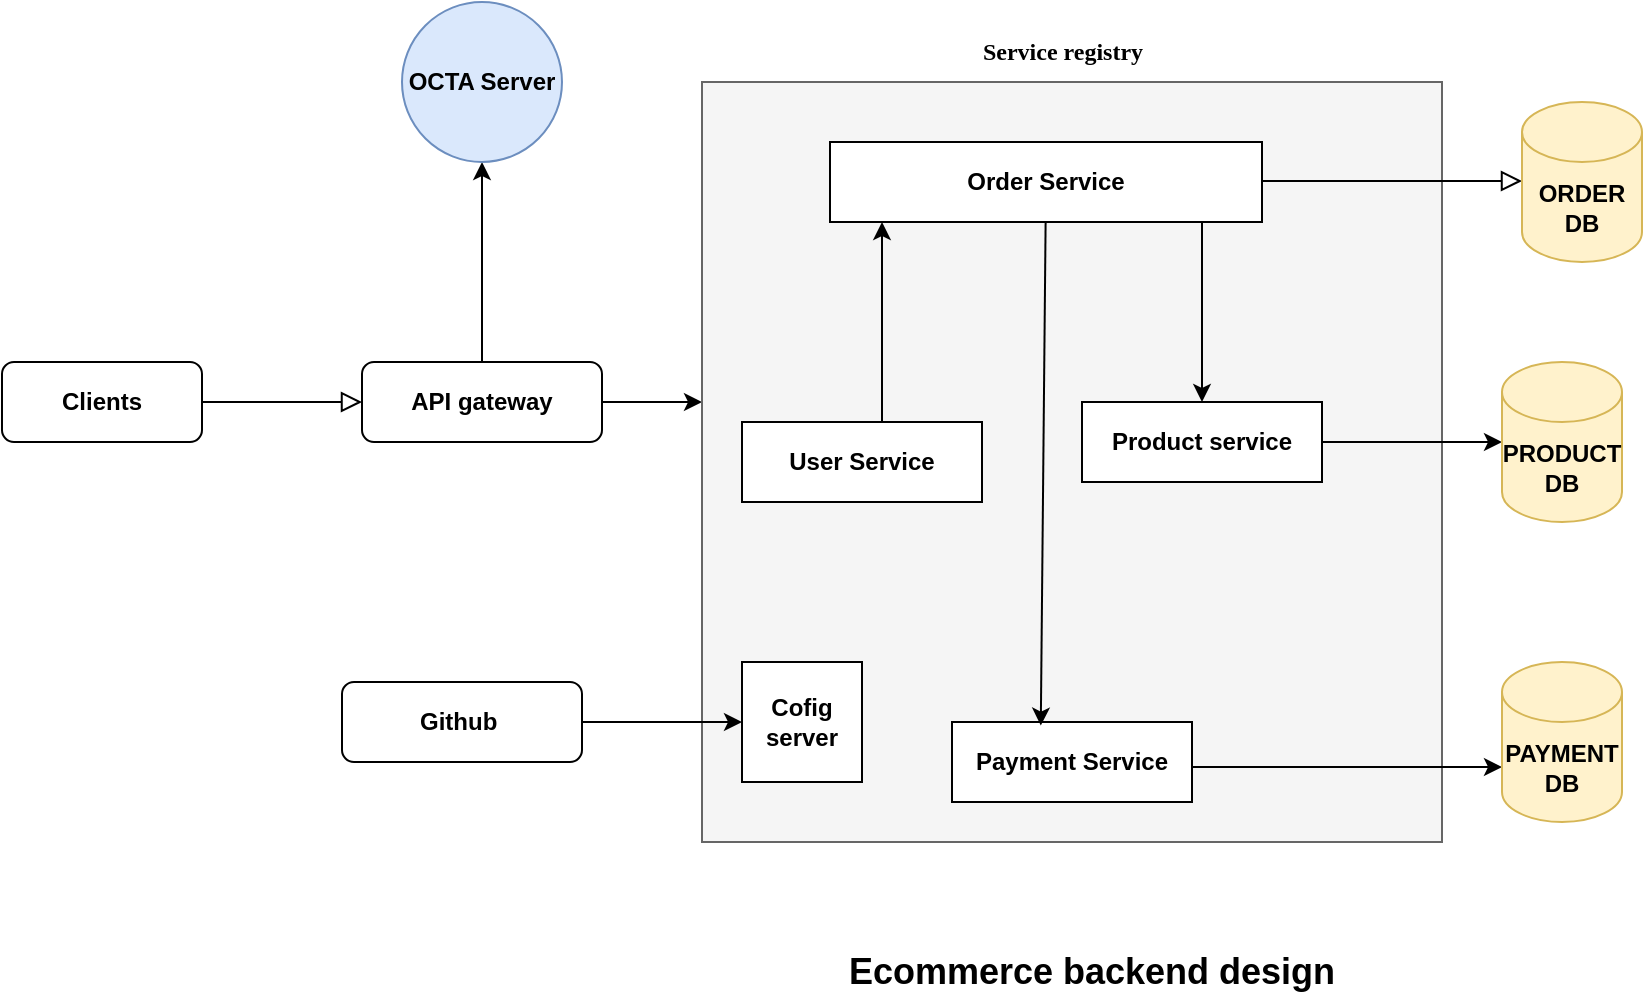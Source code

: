 <mxfile version="21.6.1" type="device">
  <diagram id="C5RBs43oDa-KdzZeNtuy" name="Page-1">
    <mxGraphModel dx="1050" dy="581" grid="1" gridSize="10" guides="1" tooltips="1" connect="1" arrows="1" fold="1" page="1" pageScale="1" pageWidth="827" pageHeight="1169" math="0" shadow="0">
      <root>
        <mxCell id="WIyWlLk6GJQsqaUBKTNV-0" />
        <mxCell id="WIyWlLk6GJQsqaUBKTNV-1" parent="WIyWlLk6GJQsqaUBKTNV-0" />
        <mxCell id="WIyWlLk6GJQsqaUBKTNV-2" value="" style="rounded=0;html=1;jettySize=auto;orthogonalLoop=1;fontSize=11;endArrow=block;endFill=0;endSize=8;strokeWidth=1;shadow=0;labelBackgroundColor=none;edgeStyle=orthogonalEdgeStyle;entryX=0;entryY=0.5;entryDx=0;entryDy=0;" parent="WIyWlLk6GJQsqaUBKTNV-1" source="WIyWlLk6GJQsqaUBKTNV-3" target="WIyWlLk6GJQsqaUBKTNV-12" edge="1">
          <mxGeometry relative="1" as="geometry">
            <mxPoint x="170" y="300" as="targetPoint" />
          </mxGeometry>
        </mxCell>
        <mxCell id="WIyWlLk6GJQsqaUBKTNV-3" value="&lt;b&gt;Clients&lt;/b&gt;" style="rounded=1;whiteSpace=wrap;html=1;fontSize=12;glass=0;strokeWidth=1;shadow=0;" parent="WIyWlLk6GJQsqaUBKTNV-1" vertex="1">
          <mxGeometry y="200" width="100" height="40" as="geometry" />
        </mxCell>
        <mxCell id="WIyWlLk6GJQsqaUBKTNV-11" value="&lt;b&gt;Github&amp;nbsp;&lt;/b&gt;" style="rounded=1;whiteSpace=wrap;html=1;fontSize=12;glass=0;strokeWidth=1;shadow=0;" parent="WIyWlLk6GJQsqaUBKTNV-1" vertex="1">
          <mxGeometry x="170" y="360" width="120" height="40" as="geometry" />
        </mxCell>
        <mxCell id="LIdFyJGiCxgadsvaQlN--4" style="edgeStyle=orthogonalEdgeStyle;rounded=0;orthogonalLoop=1;jettySize=auto;html=1;entryX=0.5;entryY=1;entryDx=0;entryDy=0;" edge="1" parent="WIyWlLk6GJQsqaUBKTNV-1" source="WIyWlLk6GJQsqaUBKTNV-12" target="LIdFyJGiCxgadsvaQlN--1">
          <mxGeometry relative="1" as="geometry" />
        </mxCell>
        <mxCell id="LIdFyJGiCxgadsvaQlN--5" style="edgeStyle=orthogonalEdgeStyle;rounded=0;orthogonalLoop=1;jettySize=auto;html=1;" edge="1" parent="WIyWlLk6GJQsqaUBKTNV-1" source="WIyWlLk6GJQsqaUBKTNV-12">
          <mxGeometry relative="1" as="geometry">
            <mxPoint x="350" y="220" as="targetPoint" />
          </mxGeometry>
        </mxCell>
        <mxCell id="WIyWlLk6GJQsqaUBKTNV-12" value="&lt;b&gt;API gateway&lt;/b&gt;" style="rounded=1;whiteSpace=wrap;html=1;fontSize=12;glass=0;strokeWidth=1;shadow=0;" parent="WIyWlLk6GJQsqaUBKTNV-1" vertex="1">
          <mxGeometry x="180" y="200" width="120" height="40" as="geometry" />
        </mxCell>
        <mxCell id="LIdFyJGiCxgadsvaQlN--1" value="&lt;b&gt;OCTA Server&lt;/b&gt;" style="ellipse;whiteSpace=wrap;html=1;aspect=fixed;fillColor=#dae8fc;strokeColor=#6c8ebf;" vertex="1" parent="WIyWlLk6GJQsqaUBKTNV-1">
          <mxGeometry x="200" y="20" width="80" height="80" as="geometry" />
        </mxCell>
        <mxCell id="LIdFyJGiCxgadsvaQlN--8" value="" style="rounded=0;whiteSpace=wrap;html=1;fillColor=#f5f5f5;strokeColor=#666666;fontColor=#333333;" vertex="1" parent="WIyWlLk6GJQsqaUBKTNV-1">
          <mxGeometry x="350" y="60" width="370" height="380" as="geometry" />
        </mxCell>
        <mxCell id="LIdFyJGiCxgadsvaQlN--7" value="&lt;b&gt;&lt;font face=&quot;Verdana&quot; style=&quot;font-size: 12px;&quot;&gt;Service registry&lt;/font&gt;&lt;/b&gt;" style="text;html=1;align=center;verticalAlign=middle;resizable=0;points=[];autosize=1;strokeColor=none;fillColor=none;" vertex="1" parent="WIyWlLk6GJQsqaUBKTNV-1">
          <mxGeometry x="465" y="30" width="130" height="30" as="geometry" />
        </mxCell>
        <mxCell id="LIdFyJGiCxgadsvaQlN--9" value="&lt;b&gt;User Service&lt;/b&gt;" style="rounded=0;whiteSpace=wrap;html=1;" vertex="1" parent="WIyWlLk6GJQsqaUBKTNV-1">
          <mxGeometry x="370" y="230" width="120" height="40" as="geometry" />
        </mxCell>
        <mxCell id="LIdFyJGiCxgadsvaQlN--27" style="edgeStyle=orthogonalEdgeStyle;rounded=0;orthogonalLoop=1;jettySize=auto;html=1;exitX=0.75;exitY=1;exitDx=0;exitDy=0;entryX=0.5;entryY=0;entryDx=0;entryDy=0;" edge="1" parent="WIyWlLk6GJQsqaUBKTNV-1" source="LIdFyJGiCxgadsvaQlN--11" target="LIdFyJGiCxgadsvaQlN--23">
          <mxGeometry relative="1" as="geometry">
            <Array as="points">
              <mxPoint x="600" y="130" />
            </Array>
          </mxGeometry>
        </mxCell>
        <mxCell id="LIdFyJGiCxgadsvaQlN--11" value="&lt;b&gt;Order Service&lt;/b&gt;" style="rounded=0;whiteSpace=wrap;html=1;" vertex="1" parent="WIyWlLk6GJQsqaUBKTNV-1">
          <mxGeometry x="414" y="90" width="216" height="40" as="geometry" />
        </mxCell>
        <mxCell id="LIdFyJGiCxgadsvaQlN--13" style="edgeStyle=orthogonalEdgeStyle;rounded=0;orthogonalLoop=1;jettySize=auto;html=1;entryX=0.5;entryY=1;entryDx=0;entryDy=0;" edge="1" parent="WIyWlLk6GJQsqaUBKTNV-1">
          <mxGeometry relative="1" as="geometry">
            <mxPoint x="440" y="230" as="sourcePoint" />
            <mxPoint x="440" y="130" as="targetPoint" />
          </mxGeometry>
        </mxCell>
        <mxCell id="LIdFyJGiCxgadsvaQlN--31" style="edgeStyle=orthogonalEdgeStyle;rounded=0;orthogonalLoop=1;jettySize=auto;html=1;entryX=0;entryY=0;entryDx=0;entryDy=52.5;entryPerimeter=0;" edge="1" parent="WIyWlLk6GJQsqaUBKTNV-1" source="LIdFyJGiCxgadsvaQlN--16" target="LIdFyJGiCxgadsvaQlN--30">
          <mxGeometry relative="1" as="geometry">
            <Array as="points">
              <mxPoint x="673" y="403" />
            </Array>
          </mxGeometry>
        </mxCell>
        <mxCell id="LIdFyJGiCxgadsvaQlN--16" value="&lt;b&gt;Payment Service&lt;/b&gt;" style="rounded=0;whiteSpace=wrap;html=1;" vertex="1" parent="WIyWlLk6GJQsqaUBKTNV-1">
          <mxGeometry x="475" y="380" width="120" height="40" as="geometry" />
        </mxCell>
        <mxCell id="LIdFyJGiCxgadsvaQlN--19" value="" style="rounded=0;html=1;jettySize=auto;orthogonalLoop=1;fontSize=11;endArrow=block;endFill=0;endSize=8;strokeWidth=1;shadow=0;labelBackgroundColor=none;edgeStyle=orthogonalEdgeStyle;" edge="1" parent="WIyWlLk6GJQsqaUBKTNV-1" target="LIdFyJGiCxgadsvaQlN--20">
          <mxGeometry relative="1" as="geometry">
            <mxPoint x="630" y="109.5" as="sourcePoint" />
            <mxPoint x="750" y="110" as="targetPoint" />
          </mxGeometry>
        </mxCell>
        <mxCell id="LIdFyJGiCxgadsvaQlN--20" value="&lt;b&gt;ORDER DB&lt;/b&gt;" style="shape=cylinder3;whiteSpace=wrap;html=1;boundedLbl=1;backgroundOutline=1;size=15;fillColor=#fff2cc;strokeColor=#d6b656;" vertex="1" parent="WIyWlLk6GJQsqaUBKTNV-1">
          <mxGeometry x="760" y="70" width="60" height="80" as="geometry" />
        </mxCell>
        <mxCell id="LIdFyJGiCxgadsvaQlN--24" style="edgeStyle=orthogonalEdgeStyle;rounded=0;orthogonalLoop=1;jettySize=auto;html=1;" edge="1" parent="WIyWlLk6GJQsqaUBKTNV-1" source="LIdFyJGiCxgadsvaQlN--23">
          <mxGeometry relative="1" as="geometry">
            <mxPoint x="750" y="240" as="targetPoint" />
          </mxGeometry>
        </mxCell>
        <mxCell id="LIdFyJGiCxgadsvaQlN--23" value="&lt;b&gt;Product service&lt;/b&gt;" style="rounded=0;whiteSpace=wrap;html=1;" vertex="1" parent="WIyWlLk6GJQsqaUBKTNV-1">
          <mxGeometry x="540" y="220" width="120" height="40" as="geometry" />
        </mxCell>
        <mxCell id="LIdFyJGiCxgadsvaQlN--25" value="&lt;b&gt;PRODUCT DB&lt;/b&gt;" style="shape=cylinder3;whiteSpace=wrap;html=1;boundedLbl=1;backgroundOutline=1;size=15;fillColor=#fff2cc;strokeColor=#d6b656;" vertex="1" parent="WIyWlLk6GJQsqaUBKTNV-1">
          <mxGeometry x="750" y="200" width="60" height="80" as="geometry" />
        </mxCell>
        <mxCell id="LIdFyJGiCxgadsvaQlN--28" value="" style="endArrow=classic;html=1;rounded=0;entryX=0.37;entryY=0.045;entryDx=0;entryDy=0;entryPerimeter=0;" edge="1" parent="WIyWlLk6GJQsqaUBKTNV-1" source="LIdFyJGiCxgadsvaQlN--11" target="LIdFyJGiCxgadsvaQlN--16">
          <mxGeometry width="50" height="50" relative="1" as="geometry">
            <mxPoint x="497" y="330" as="sourcePoint" />
            <mxPoint x="547" y="280" as="targetPoint" />
          </mxGeometry>
        </mxCell>
        <mxCell id="LIdFyJGiCxgadsvaQlN--30" value="&lt;b&gt;PAYMENT DB&lt;/b&gt;" style="shape=cylinder3;whiteSpace=wrap;html=1;boundedLbl=1;backgroundOutline=1;size=15;fillColor=#fff2cc;strokeColor=#d6b656;" vertex="1" parent="WIyWlLk6GJQsqaUBKTNV-1">
          <mxGeometry x="750" y="350" width="60" height="80" as="geometry" />
        </mxCell>
        <mxCell id="LIdFyJGiCxgadsvaQlN--33" value="&lt;b&gt;Cofig server&lt;/b&gt;" style="rounded=0;whiteSpace=wrap;html=1;" vertex="1" parent="WIyWlLk6GJQsqaUBKTNV-1">
          <mxGeometry x="370" y="350" width="60" height="60" as="geometry" />
        </mxCell>
        <mxCell id="LIdFyJGiCxgadsvaQlN--35" style="edgeStyle=orthogonalEdgeStyle;rounded=0;orthogonalLoop=1;jettySize=auto;html=1;exitX=1;exitY=0.5;exitDx=0;exitDy=0;" edge="1" parent="WIyWlLk6GJQsqaUBKTNV-1" source="WIyWlLk6GJQsqaUBKTNV-11">
          <mxGeometry relative="1" as="geometry">
            <mxPoint x="310" y="360" as="sourcePoint" />
            <mxPoint x="370" y="380" as="targetPoint" />
            <Array as="points" />
          </mxGeometry>
        </mxCell>
        <mxCell id="LIdFyJGiCxgadsvaQlN--37" value="&lt;b&gt;&lt;font style=&quot;font-size: 18px;&quot;&gt;Ecommerce backend design&lt;/font&gt;&lt;/b&gt;" style="text;html=1;strokeColor=none;fillColor=none;align=center;verticalAlign=middle;whiteSpace=wrap;rounded=0;" vertex="1" parent="WIyWlLk6GJQsqaUBKTNV-1">
          <mxGeometry x="410" y="490" width="270" height="30" as="geometry" />
        </mxCell>
      </root>
    </mxGraphModel>
  </diagram>
</mxfile>
